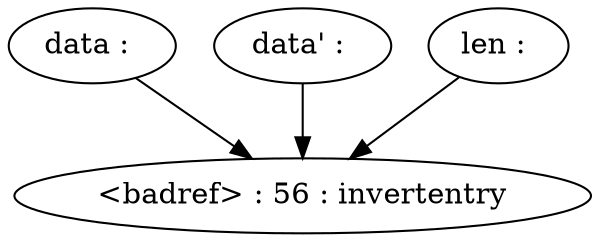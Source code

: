 digraph G {
		"data : " -> "<badref> : 56 : invertentry" 
		"data' : " -> "<badref> : 56 : invertentry" 
		"len : " -> "<badref> : 56 : invertentry" 
}
